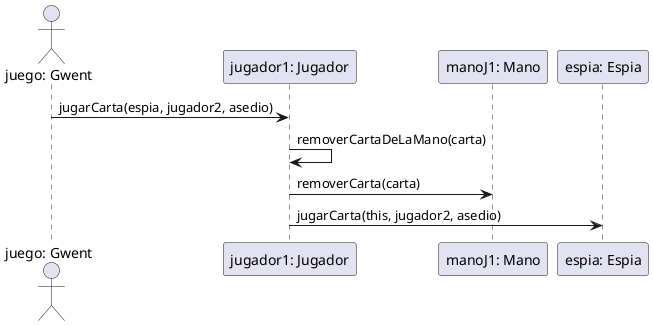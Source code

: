

@startuml

actor "juego: Gwent" as gwent
participant "jugador1: Jugador" as j1
participant "manoJ1: Mano" as mano
participant "espia: Espia" as carta


gwent -> j1: jugarCarta(espia, jugador2, asedio)
j1 -> j1: removerCartaDeLaMano(carta)
j1 -> mano: removerCarta(carta)
j1 -> carta: jugarCarta(this, jugador2, asedio)

@enduml
